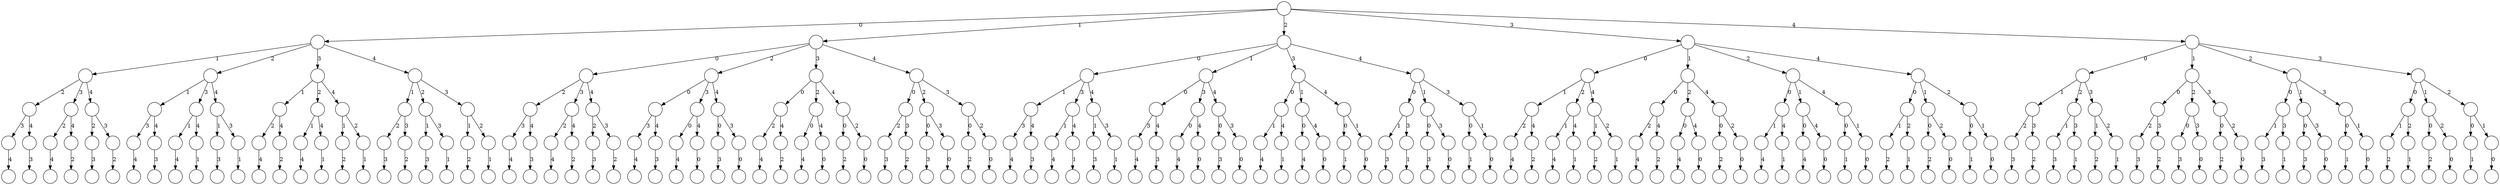 digraph Explosion {
  node [shape=circle, fixedsize=true, label=""];
  root -> root0[label="0"];
  root0 -> root01[label="1"];
  root01 -> root012[label="2"];
  root012 -> root0123[label="3"];
  root0123 -> root01234[label="4"];
  root012 -> root0124[label="4"];
  root0124 -> root01243[label="3"];
  root01 -> root013[label="3"];
  root013 -> root0132[label="2"];
  root0132 -> root01324[label="4"];
  root013 -> root0134[label="4"];
  root0134 -> root01342[label="2"];
  root01 -> root014[label="4"];
  root014 -> root0142[label="2"];
  root0142 -> root01423[label="3"];
  root014 -> root0143[label="3"];
  root0143 -> root01432[label="2"];
  root0 -> root02[label="2"];
  root02 -> root021[label="1"];
  root021 -> root0213[label="3"];
  root0213 -> root02134[label="4"];
  root021 -> root0214[label="4"];
  root0214 -> root02143[label="3"];
  root02 -> root023[label="3"];
  root023 -> root0231[label="1"];
  root0231 -> root02314[label="4"];
  root023 -> root0234[label="4"];
  root0234 -> root02341[label="1"];
  root02 -> root024[label="4"];
  root024 -> root0241[label="1"];
  root0241 -> root02413[label="3"];
  root024 -> root0243[label="3"];
  root0243 -> root02431[label="1"];
  root0 -> root03[label="3"];
  root03 -> root031[label="1"];
  root031 -> root0312[label="2"];
  root0312 -> root03124[label="4"];
  root031 -> root0314[label="4"];
  root0314 -> root03142[label="2"];
  root03 -> root032[label="2"];
  root032 -> root0321[label="1"];
  root0321 -> root03214[label="4"];
  root032 -> root0324[label="4"];
  root0324 -> root03241[label="1"];
  root03 -> root034[label="4"];
  root034 -> root0341[label="1"];
  root0341 -> root03412[label="2"];
  root034 -> root0342[label="2"];
  root0342 -> root03421[label="1"];
  root0 -> root04[label="4"];
  root04 -> root041[label="1"];
  root041 -> root0412[label="2"];
  root0412 -> root04123[label="3"];
  root041 -> root0413[label="3"];
  root0413 -> root04132[label="2"];
  root04 -> root042[label="2"];
  root042 -> root0421[label="1"];
  root0421 -> root04213[label="3"];
  root042 -> root0423[label="3"];
  root0423 -> root04231[label="1"];
  root04 -> root043[label="3"];
  root043 -> root0431[label="1"];
  root0431 -> root04312[label="2"];
  root043 -> root0432[label="2"];
  root0432 -> root04321[label="1"];
  root -> root1[label="1"];
  root1 -> root10[label="0"];
  root10 -> root102[label="2"];
  root102 -> root1023[label="3"];
  root1023 -> root10234[label="4"];
  root102 -> root1024[label="4"];
  root1024 -> root10243[label="3"];
  root10 -> root103[label="3"];
  root103 -> root1032[label="2"];
  root1032 -> root10324[label="4"];
  root103 -> root1034[label="4"];
  root1034 -> root10342[label="2"];
  root10 -> root104[label="4"];
  root104 -> root1042[label="2"];
  root1042 -> root10423[label="3"];
  root104 -> root1043[label="3"];
  root1043 -> root10432[label="2"];
  root1 -> root12[label="2"];
  root12 -> root120[label="0"];
  root120 -> root1203[label="3"];
  root1203 -> root12034[label="4"];
  root120 -> root1204[label="4"];
  root1204 -> root12043[label="3"];
  root12 -> root123[label="3"];
  root123 -> root1230[label="0"];
  root1230 -> root12304[label="4"];
  root123 -> root1234[label="4"];
  root1234 -> root12340[label="0"];
  root12 -> root124[label="4"];
  root124 -> root1240[label="0"];
  root1240 -> root12403[label="3"];
  root124 -> root1243[label="3"];
  root1243 -> root12430[label="0"];
  root1 -> root13[label="3"];
  root13 -> root130[label="0"];
  root130 -> root1302[label="2"];
  root1302 -> root13024[label="4"];
  root130 -> root1304[label="4"];
  root1304 -> root13042[label="2"];
  root13 -> root132[label="2"];
  root132 -> root1320[label="0"];
  root1320 -> root13204[label="4"];
  root132 -> root1324[label="4"];
  root1324 -> root13240[label="0"];
  root13 -> root134[label="4"];
  root134 -> root1340[label="0"];
  root1340 -> root13402[label="2"];
  root134 -> root1342[label="2"];
  root1342 -> root13420[label="0"];
  root1 -> root14[label="4"];
  root14 -> root140[label="0"];
  root140 -> root1402[label="2"];
  root1402 -> root14023[label="3"];
  root140 -> root1403[label="3"];
  root1403 -> root14032[label="2"];
  root14 -> root142[label="2"];
  root142 -> root1420[label="0"];
  root1420 -> root14203[label="3"];
  root142 -> root1423[label="3"];
  root1423 -> root14230[label="0"];
  root14 -> root143[label="3"];
  root143 -> root1430[label="0"];
  root1430 -> root14302[label="2"];
  root143 -> root1432[label="2"];
  root1432 -> root14320[label="0"];
  root -> root2[label="2"];
  root2 -> root20[label="0"];
  root20 -> root201[label="1"];
  root201 -> root2013[label="3"];
  root2013 -> root20134[label="4"];
  root201 -> root2014[label="4"];
  root2014 -> root20143[label="3"];
  root20 -> root203[label="3"];
  root203 -> root2031[label="1"];
  root2031 -> root20314[label="4"];
  root203 -> root2034[label="4"];
  root2034 -> root20341[label="1"];
  root20 -> root204[label="4"];
  root204 -> root2041[label="1"];
  root2041 -> root20413[label="3"];
  root204 -> root2043[label="3"];
  root2043 -> root20431[label="1"];
  root2 -> root21[label="1"];
  root21 -> root210[label="0"];
  root210 -> root2103[label="3"];
  root2103 -> root21034[label="4"];
  root210 -> root2104[label="4"];
  root2104 -> root21043[label="3"];
  root21 -> root213[label="3"];
  root213 -> root2130[label="0"];
  root2130 -> root21304[label="4"];
  root213 -> root2134[label="4"];
  root2134 -> root21340[label="0"];
  root21 -> root214[label="4"];
  root214 -> root2140[label="0"];
  root2140 -> root21403[label="3"];
  root214 -> root2143[label="3"];
  root2143 -> root21430[label="0"];
  root2 -> root23[label="3"];
  root23 -> root230[label="0"];
  root230 -> root2301[label="1"];
  root2301 -> root23014[label="4"];
  root230 -> root2304[label="4"];
  root2304 -> root23041[label="1"];
  root23 -> root231[label="1"];
  root231 -> root2310[label="0"];
  root2310 -> root23104[label="4"];
  root231 -> root2314[label="4"];
  root2314 -> root23140[label="0"];
  root23 -> root234[label="4"];
  root234 -> root2340[label="0"];
  root2340 -> root23401[label="1"];
  root234 -> root2341[label="1"];
  root2341 -> root23410[label="0"];
  root2 -> root24[label="4"];
  root24 -> root240[label="0"];
  root240 -> root2401[label="1"];
  root2401 -> root24013[label="3"];
  root240 -> root2403[label="3"];
  root2403 -> root24031[label="1"];
  root24 -> root241[label="1"];
  root241 -> root2410[label="0"];
  root2410 -> root24103[label="3"];
  root241 -> root2413[label="3"];
  root2413 -> root24130[label="0"];
  root24 -> root243[label="3"];
  root243 -> root2430[label="0"];
  root2430 -> root24301[label="1"];
  root243 -> root2431[label="1"];
  root2431 -> root24310[label="0"];
  root -> root3[label="3"];
  root3 -> root30[label="0"];
  root30 -> root301[label="1"];
  root301 -> root3012[label="2"];
  root3012 -> root30124[label="4"];
  root301 -> root3014[label="4"];
  root3014 -> root30142[label="2"];
  root30 -> root302[label="2"];
  root302 -> root3021[label="1"];
  root3021 -> root30214[label="4"];
  root302 -> root3024[label="4"];
  root3024 -> root30241[label="1"];
  root30 -> root304[label="4"];
  root304 -> root3041[label="1"];
  root3041 -> root30412[label="2"];
  root304 -> root3042[label="2"];
  root3042 -> root30421[label="1"];
  root3 -> root31[label="1"];
  root31 -> root310[label="0"];
  root310 -> root3102[label="2"];
  root3102 -> root31024[label="4"];
  root310 -> root3104[label="4"];
  root3104 -> root31042[label="2"];
  root31 -> root312[label="2"];
  root312 -> root3120[label="0"];
  root3120 -> root31204[label="4"];
  root312 -> root3124[label="4"];
  root3124 -> root31240[label="0"];
  root31 -> root314[label="4"];
  root314 -> root3140[label="0"];
  root3140 -> root31402[label="2"];
  root314 -> root3142[label="2"];
  root3142 -> root31420[label="0"];
  root3 -> root32[label="2"];
  root32 -> root320[label="0"];
  root320 -> root3201[label="1"];
  root3201 -> root32014[label="4"];
  root320 -> root3204[label="4"];
  root3204 -> root32041[label="1"];
  root32 -> root321[label="1"];
  root321 -> root3210[label="0"];
  root3210 -> root32104[label="4"];
  root321 -> root3214[label="4"];
  root3214 -> root32140[label="0"];
  root32 -> root324[label="4"];
  root324 -> root3240[label="0"];
  root3240 -> root32401[label="1"];
  root324 -> root3241[label="1"];
  root3241 -> root32410[label="0"];
  root3 -> root34[label="4"];
  root34 -> root340[label="0"];
  root340 -> root3401[label="1"];
  root3401 -> root34012[label="2"];
  root340 -> root3402[label="2"];
  root3402 -> root34021[label="1"];
  root34 -> root341[label="1"];
  root341 -> root3410[label="0"];
  root3410 -> root34102[label="2"];
  root341 -> root3412[label="2"];
  root3412 -> root34120[label="0"];
  root34 -> root342[label="2"];
  root342 -> root3420[label="0"];
  root3420 -> root34201[label="1"];
  root342 -> root3421[label="1"];
  root3421 -> root34210[label="0"];
  root -> root4[label="4"];
  root4 -> root40[label="0"];
  root40 -> root401[label="1"];
  root401 -> root4012[label="2"];
  root4012 -> root40123[label="3"];
  root401 -> root4013[label="3"];
  root4013 -> root40132[label="2"];
  root40 -> root402[label="2"];
  root402 -> root4021[label="1"];
  root4021 -> root40213[label="3"];
  root402 -> root4023[label="3"];
  root4023 -> root40231[label="1"];
  root40 -> root403[label="3"];
  root403 -> root4031[label="1"];
  root4031 -> root40312[label="2"];
  root403 -> root4032[label="2"];
  root4032 -> root40321[label="1"];
  root4 -> root41[label="1"];
  root41 -> root410[label="0"];
  root410 -> root4102[label="2"];
  root4102 -> root41023[label="3"];
  root410 -> root4103[label="3"];
  root4103 -> root41032[label="2"];
  root41 -> root412[label="2"];
  root412 -> root4120[label="0"];
  root4120 -> root41203[label="3"];
  root412 -> root4123[label="3"];
  root4123 -> root41230[label="0"];
  root41 -> root413[label="3"];
  root413 -> root4130[label="0"];
  root4130 -> root41302[label="2"];
  root413 -> root4132[label="2"];
  root4132 -> root41320[label="0"];
  root4 -> root42[label="2"];
  root42 -> root420[label="0"];
  root420 -> root4201[label="1"];
  root4201 -> root42013[label="3"];
  root420 -> root4203[label="3"];
  root4203 -> root42031[label="1"];
  root42 -> root421[label="1"];
  root421 -> root4210[label="0"];
  root4210 -> root42103[label="3"];
  root421 -> root4213[label="3"];
  root4213 -> root42130[label="0"];
  root42 -> root423[label="3"];
  root423 -> root4230[label="0"];
  root4230 -> root42301[label="1"];
  root423 -> root4231[label="1"];
  root4231 -> root42310[label="0"];
  root4 -> root43[label="3"];
  root43 -> root430[label="0"];
  root430 -> root4301[label="1"];
  root4301 -> root43012[label="2"];
  root430 -> root4302[label="2"];
  root4302 -> root43021[label="1"];
  root43 -> root431[label="1"];
  root431 -> root4310[label="0"];
  root4310 -> root43102[label="2"];
  root431 -> root4312[label="2"];
  root4312 -> root43120[label="0"];
  root43 -> root432[label="2"];
  root432 -> root4320[label="0"];
  root4320 -> root43201[label="1"];
  root432 -> root4321[label="1"];
  root4321 -> root43210[label="0"];
}